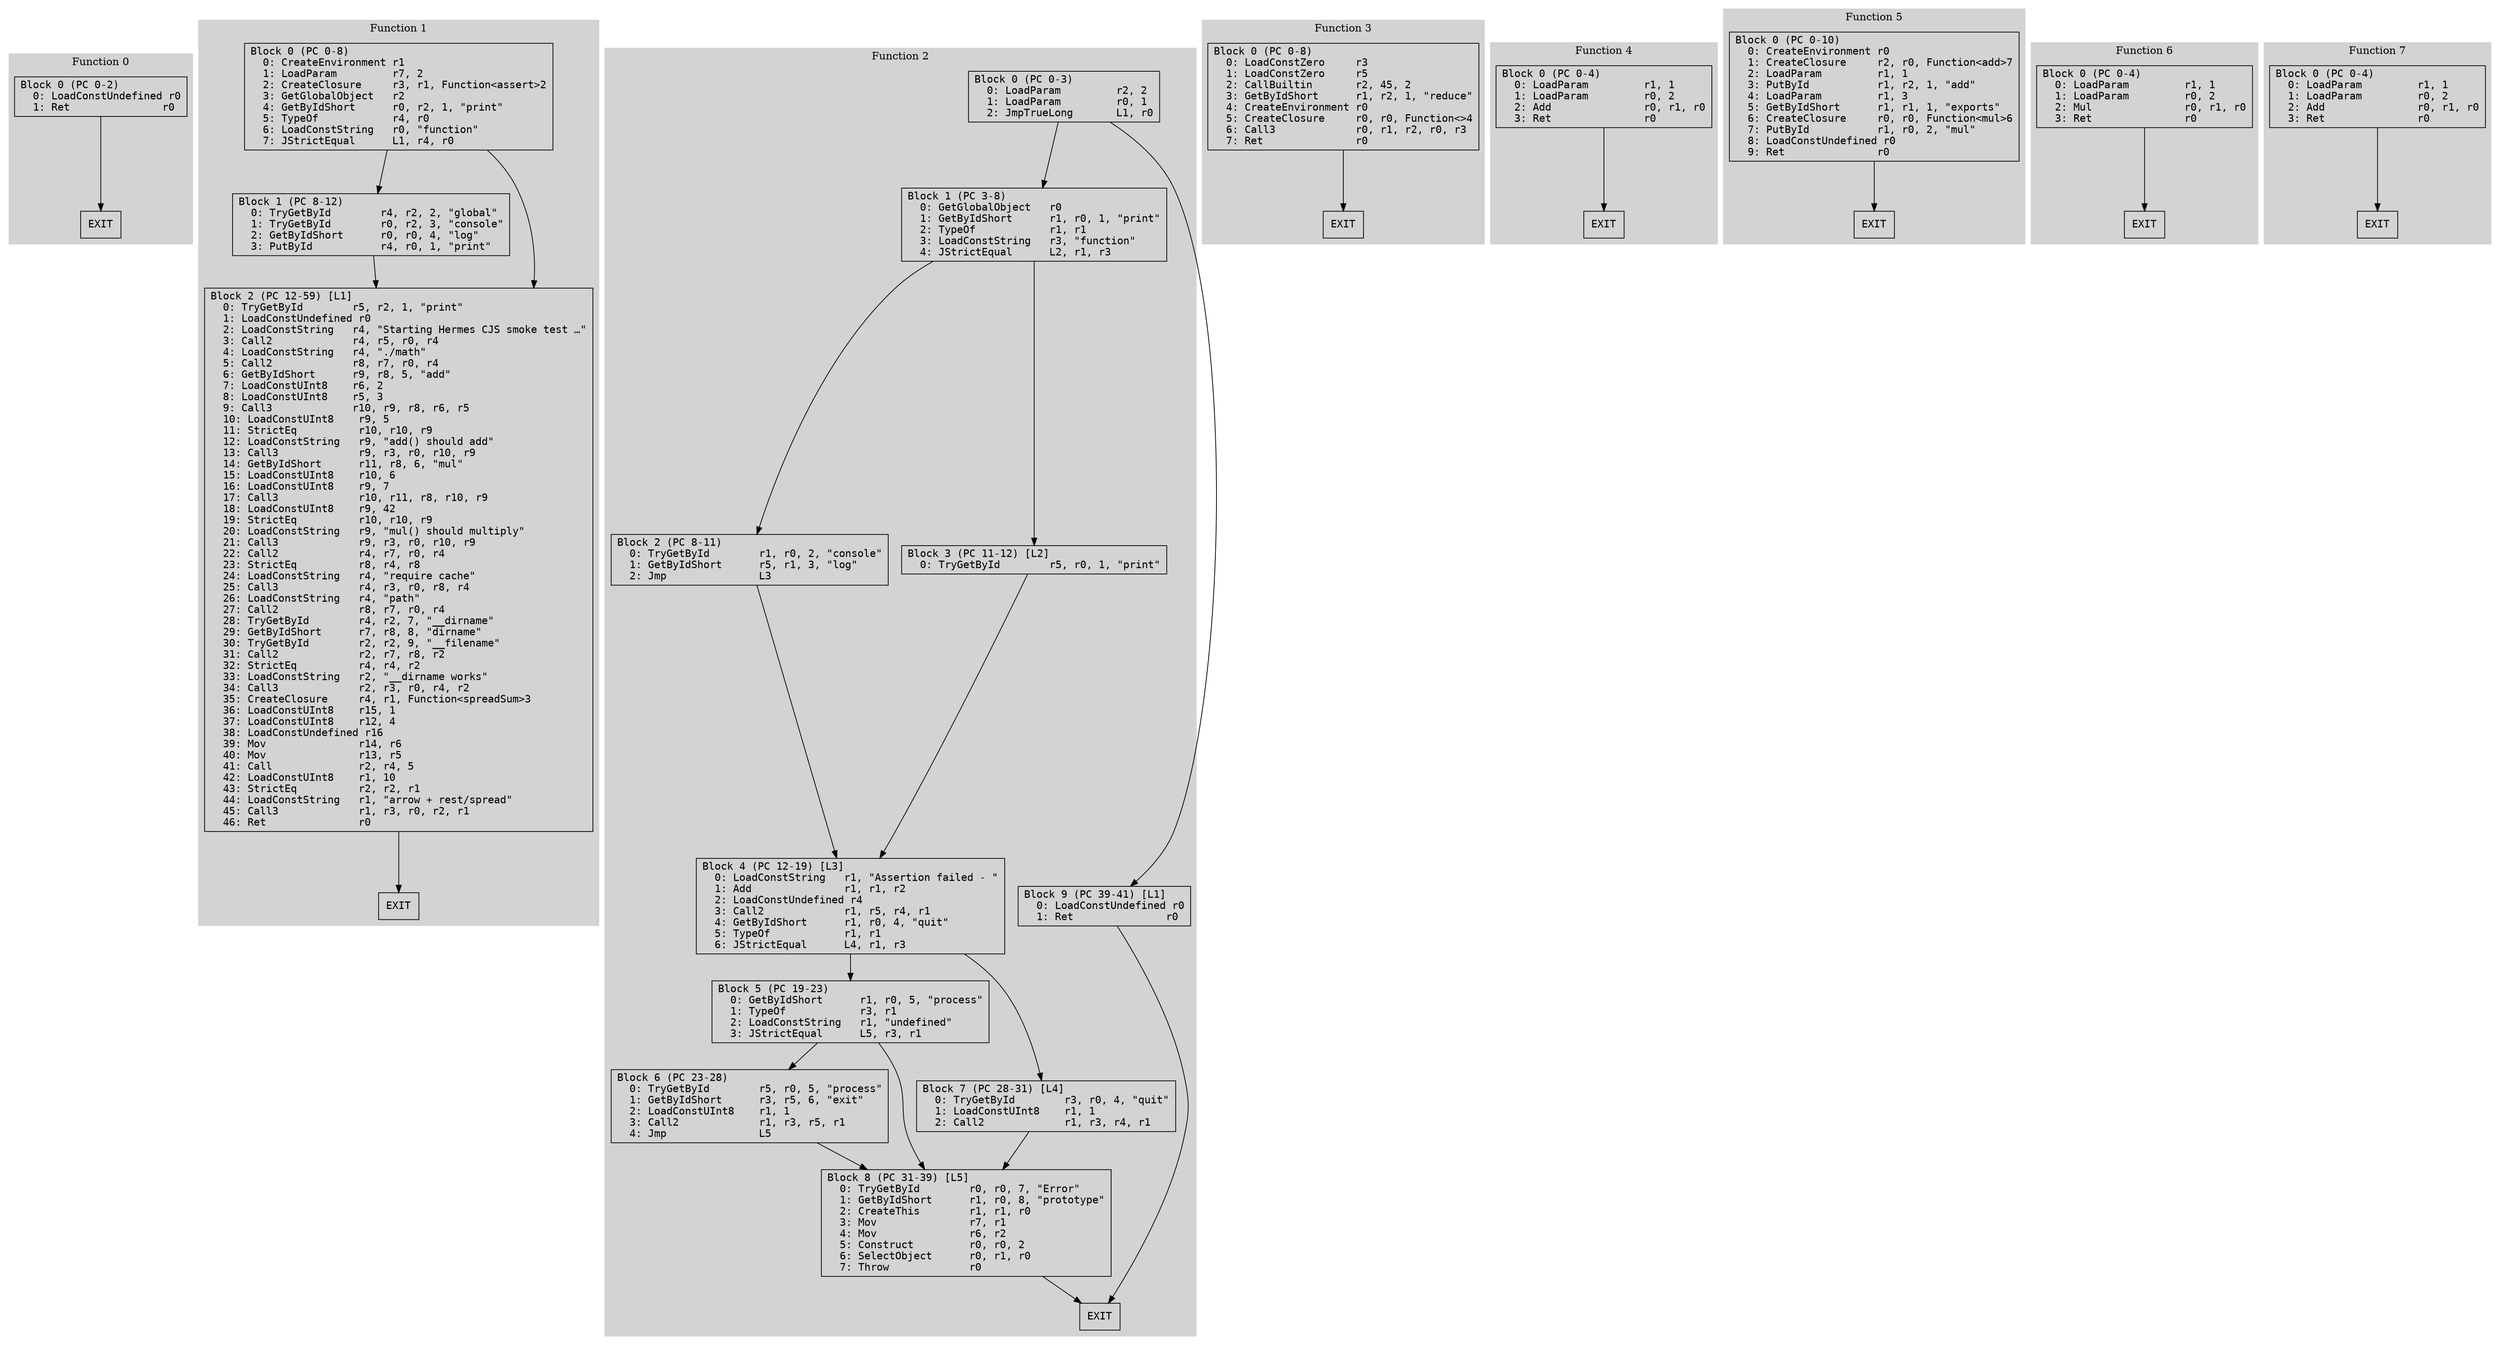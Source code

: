 // CFG analysis for cjs_v96
// Generated from data/cjs_v96.hbc

digraph {
  rankdir=TB;
  node [shape=box, fontname="monospace"];

  subgraph cluster_function_0 {
    label = "Function 0";
    style = filled;
    color = lightgrey;

    f0_n0 [ label = "Block 0 (PC 0-2)\l  0: LoadConstUndefined r0\l  1: Ret               r0\l" ]
    f0_n1 [ label = "EXIT" ]

    f0_n0 -> f0_n1
  }

  subgraph cluster_function_1 {
    label = "Function 1";
    style = filled;
    color = lightgrey;

    f1_n0 [ label = "Block 0 (PC 0-8)\l  0: CreateEnvironment r1\l  1: LoadParam         r7, 2\l  2: CreateClosure     r3, r1, Function<assert>2\l  3: GetGlobalObject   r2\l  4: GetByIdShort      r0, r2, 1, \"print\"\l  5: TypeOf            r4, r0\l  6: LoadConstString   r0, \"function\"\l  7: JStrictEqual      L1, r4, r0\l" ]
    f1_n1 [ label = "Block 1 (PC 8-12)\l  0: TryGetById        r4, r2, 2, \"global\"\l  1: TryGetById        r0, r2, 3, \"console\"\l  2: GetByIdShort      r0, r0, 4, \"log\"\l  3: PutById           r4, r0, 1, \"print\"\l" ]
    f1_n2 [ label = "Block 2 (PC 12-59) [L1]\l  0: TryGetById        r5, r2, 1, \"print\"\l  1: LoadConstUndefined r0\l  2: LoadConstString   r4, \"Starting Hermes CJS smoke test …\"\l  3: Call2             r4, r5, r0, r4\l  4: LoadConstString   r4, \"./math\"\l  5: Call2             r8, r7, r0, r4\l  6: GetByIdShort      r9, r8, 5, \"add\"\l  7: LoadConstUInt8    r6, 2\l  8: LoadConstUInt8    r5, 3\l  9: Call3             r10, r9, r8, r6, r5\l  10: LoadConstUInt8    r9, 5\l  11: StrictEq          r10, r10, r9\l  12: LoadConstString   r9, \"add() should add\"\l  13: Call3             r9, r3, r0, r10, r9\l  14: GetByIdShort      r11, r8, 6, \"mul\"\l  15: LoadConstUInt8    r10, 6\l  16: LoadConstUInt8    r9, 7\l  17: Call3             r10, r11, r8, r10, r9\l  18: LoadConstUInt8    r9, 42\l  19: StrictEq          r10, r10, r9\l  20: LoadConstString   r9, \"mul() should multiply\"\l  21: Call3             r9, r3, r0, r10, r9\l  22: Call2             r4, r7, r0, r4\l  23: StrictEq          r8, r4, r8\l  24: LoadConstString   r4, \"require cache\"\l  25: Call3             r4, r3, r0, r8, r4\l  26: LoadConstString   r4, \"path\"\l  27: Call2             r8, r7, r0, r4\l  28: TryGetById        r4, r2, 7, \"__dirname\"\l  29: GetByIdShort      r7, r8, 8, \"dirname\"\l  30: TryGetById        r2, r2, 9, \"__filename\"\l  31: Call2             r2, r7, r8, r2\l  32: StrictEq          r4, r4, r2\l  33: LoadConstString   r2, \"__dirname works\"\l  34: Call3             r2, r3, r0, r4, r2\l  35: CreateClosure     r4, r1, Function<spreadSum>3\l  36: LoadConstUInt8    r15, 1\l  37: LoadConstUInt8    r12, 4\l  38: LoadConstUndefined r16\l  39: Mov               r14, r6\l  40: Mov               r13, r5\l  41: Call              r2, r4, 5\l  42: LoadConstUInt8    r1, 10\l  43: StrictEq          r2, r2, r1\l  44: LoadConstString   r1, \"arrow + rest/spread\"\l  45: Call3             r1, r3, r0, r2, r1\l  46: Ret               r0\l" ]
    f1_n3 [ label = "EXIT" ]

    f1_n0 -> f1_n2
    f1_n0 -> f1_n1
    f1_n1 -> f1_n2
    f1_n2 -> f1_n3
  }

  subgraph cluster_function_2 {
    label = "Function 2";
    style = filled;
    color = lightgrey;

    f2_n0 [ label = "Block 0 (PC 0-3)\l  0: LoadParam         r2, 2\l  1: LoadParam         r0, 1\l  2: JmpTrueLong       L1, r0\l" ]
    f2_n1 [ label = "Block 1 (PC 3-8)\l  0: GetGlobalObject   r0\l  1: GetByIdShort      r1, r0, 1, \"print\"\l  2: TypeOf            r1, r1\l  3: LoadConstString   r3, \"function\"\l  4: JStrictEqual      L2, r1, r3\l" ]
    f2_n2 [ label = "Block 2 (PC 8-11)\l  0: TryGetById        r1, r0, 2, \"console\"\l  1: GetByIdShort      r5, r1, 3, \"log\"\l  2: Jmp               L3\l" ]
    f2_n3 [ label = "Block 3 (PC 11-12) [L2]\l  0: TryGetById        r5, r0, 1, \"print\"\l" ]
    f2_n4 [ label = "Block 4 (PC 12-19) [L3]\l  0: LoadConstString   r1, \"Assertion failed ‑ \"\l  1: Add               r1, r1, r2\l  2: LoadConstUndefined r4\l  3: Call2             r1, r5, r4, r1\l  4: GetByIdShort      r1, r0, 4, \"quit\"\l  5: TypeOf            r1, r1\l  6: JStrictEqual      L4, r1, r3\l" ]
    f2_n5 [ label = "Block 5 (PC 19-23)\l  0: GetByIdShort      r1, r0, 5, \"process\"\l  1: TypeOf            r3, r1\l  2: LoadConstString   r1, \"undefined\"\l  3: JStrictEqual      L5, r3, r1\l" ]
    f2_n6 [ label = "Block 6 (PC 23-28)\l  0: TryGetById        r5, r0, 5, \"process\"\l  1: GetByIdShort      r3, r5, 6, \"exit\"\l  2: LoadConstUInt8    r1, 1\l  3: Call2             r1, r3, r5, r1\l  4: Jmp               L5\l" ]
    f2_n7 [ label = "Block 7 (PC 28-31) [L4]\l  0: TryGetById        r3, r0, 4, \"quit\"\l  1: LoadConstUInt8    r1, 1\l  2: Call2             r1, r3, r4, r1\l" ]
    f2_n8 [ label = "Block 8 (PC 31-39) [L5]\l  0: TryGetById        r0, r0, 7, \"Error\"\l  1: GetByIdShort      r1, r0, 8, \"prototype\"\l  2: CreateThis        r1, r1, r0\l  3: Mov               r7, r1\l  4: Mov               r6, r2\l  5: Construct         r0, r0, 2\l  6: SelectObject      r0, r1, r0\l  7: Throw             r0\l" ]
    f2_n9 [ label = "Block 9 (PC 39-41) [L1]\l  0: LoadConstUndefined r0\l  1: Ret               r0\l" ]
    f2_n10 [ label = "EXIT" ]

    f2_n0 -> f2_n9
    f2_n0 -> f2_n1
    f2_n1 -> f2_n3
    f2_n1 -> f2_n2
    f2_n2 -> f2_n4
    f2_n3 -> f2_n4
    f2_n4 -> f2_n7
    f2_n4 -> f2_n5
    f2_n5 -> f2_n8
    f2_n5 -> f2_n6
    f2_n6 -> f2_n8
    f2_n7 -> f2_n8
    f2_n8 -> f2_n10
    f2_n9 -> f2_n10
  }

  subgraph cluster_function_3 {
    label = "Function 3";
    style = filled;
    color = lightgrey;

    f3_n0 [ label = "Block 0 (PC 0-8)\l  0: LoadConstZero     r3\l  1: LoadConstZero     r5\l  2: CallBuiltin       r2, 45, 2\l  3: GetByIdShort      r1, r2, 1, \"reduce\"\l  4: CreateEnvironment r0\l  5: CreateClosure     r0, r0, Function<>4\l  6: Call3             r0, r1, r2, r0, r3\l  7: Ret               r0\l" ]
    f3_n1 [ label = "EXIT" ]

    f3_n0 -> f3_n1
  }

  subgraph cluster_function_4 {
    label = "Function 4";
    style = filled;
    color = lightgrey;

    f4_n0 [ label = "Block 0 (PC 0-4)\l  0: LoadParam         r1, 1\l  1: LoadParam         r0, 2\l  2: Add               r0, r1, r0\l  3: Ret               r0\l" ]
    f4_n1 [ label = "EXIT" ]

    f4_n0 -> f4_n1
  }

  subgraph cluster_function_5 {
    label = "Function 5";
    style = filled;
    color = lightgrey;

    f5_n0 [ label = "Block 0 (PC 0-10)\l  0: CreateEnvironment r0\l  1: CreateClosure     r2, r0, Function<add>7\l  2: LoadParam         r1, 1\l  3: PutById           r1, r2, 1, \"add\"\l  4: LoadParam         r1, 3\l  5: GetByIdShort      r1, r1, 1, \"exports\"\l  6: CreateClosure     r0, r0, Function<mul>6\l  7: PutById           r1, r0, 2, \"mul\"\l  8: LoadConstUndefined r0\l  9: Ret               r0\l" ]
    f5_n1 [ label = "EXIT" ]

    f5_n0 -> f5_n1
  }

  subgraph cluster_function_6 {
    label = "Function 6";
    style = filled;
    color = lightgrey;

    f6_n0 [ label = "Block 0 (PC 0-4)\l  0: LoadParam         r1, 1\l  1: LoadParam         r0, 2\l  2: Mul               r0, r1, r0\l  3: Ret               r0\l" ]
    f6_n1 [ label = "EXIT" ]

    f6_n0 -> f6_n1
  }

  subgraph cluster_function_7 {
    label = "Function 7";
    style = filled;
    color = lightgrey;

    f7_n0 [ label = "Block 0 (PC 0-4)\l  0: LoadParam         r1, 1\l  1: LoadParam         r0, 2\l  2: Add               r0, r1, r0\l  3: Ret               r0\l" ]
    f7_n1 [ label = "EXIT" ]

    f7_n0 -> f7_n1
  }

}
